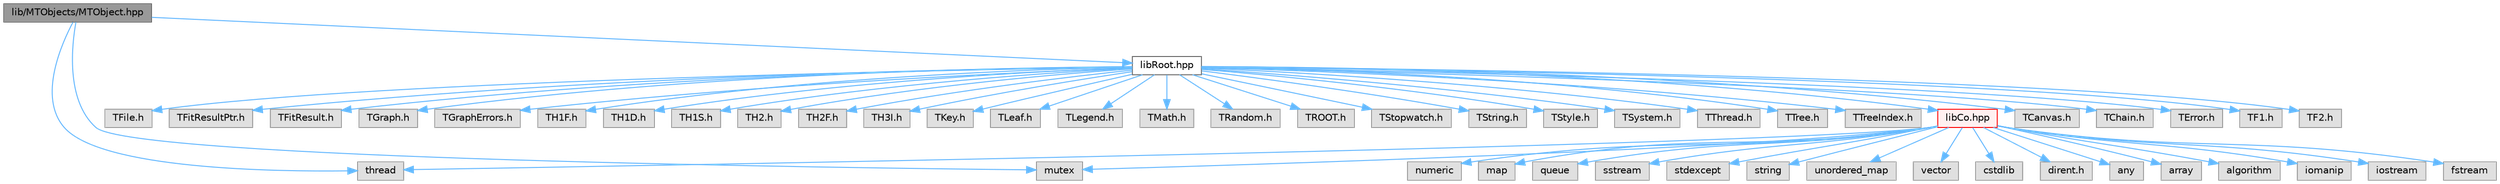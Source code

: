 digraph "lib/MTObjects/MTObject.hpp"
{
 // LATEX_PDF_SIZE
  bgcolor="transparent";
  edge [fontname=Helvetica,fontsize=10,labelfontname=Helvetica,labelfontsize=10];
  node [fontname=Helvetica,fontsize=10,shape=box,height=0.2,width=0.4];
  Node1 [id="Node000001",label="lib/MTObjects/MTObject.hpp",height=0.2,width=0.4,color="gray40", fillcolor="grey60", style="filled", fontcolor="black",tooltip=" "];
  Node1 -> Node2 [id="edge1_Node000001_Node000002",color="steelblue1",style="solid",tooltip=" "];
  Node2 [id="Node000002",label="thread",height=0.2,width=0.4,color="grey60", fillcolor="#E0E0E0", style="filled",tooltip=" "];
  Node1 -> Node3 [id="edge2_Node000001_Node000003",color="steelblue1",style="solid",tooltip=" "];
  Node3 [id="Node000003",label="mutex",height=0.2,width=0.4,color="grey60", fillcolor="#E0E0E0", style="filled",tooltip=" "];
  Node1 -> Node4 [id="edge3_Node000001_Node000004",color="steelblue1",style="solid",tooltip=" "];
  Node4 [id="Node000004",label="libRoot.hpp",height=0.2,width=0.4,color="grey40", fillcolor="white", style="filled",URL="$lib_root_8hpp.html",tooltip=" "];
  Node4 -> Node5 [id="edge4_Node000004_Node000005",color="steelblue1",style="solid",tooltip=" "];
  Node5 [id="Node000005",label="libCo.hpp",height=0.2,width=0.4,color="red", fillcolor="#FFF0F0", style="filled",URL="$lib_co_8hpp.html",tooltip=" "];
  Node5 -> Node6 [id="edge5_Node000005_Node000006",color="steelblue1",style="solid",tooltip=" "];
  Node6 [id="Node000006",label="any",height=0.2,width=0.4,color="grey60", fillcolor="#E0E0E0", style="filled",tooltip=" "];
  Node5 -> Node7 [id="edge6_Node000005_Node000007",color="steelblue1",style="solid",tooltip=" "];
  Node7 [id="Node000007",label="array",height=0.2,width=0.4,color="grey60", fillcolor="#E0E0E0", style="filled",tooltip=" "];
  Node5 -> Node8 [id="edge7_Node000005_Node000008",color="steelblue1",style="solid",tooltip=" "];
  Node8 [id="Node000008",label="algorithm",height=0.2,width=0.4,color="grey60", fillcolor="#E0E0E0", style="filled",tooltip=" "];
  Node5 -> Node9 [id="edge8_Node000005_Node000009",color="steelblue1",style="solid",tooltip=" "];
  Node9 [id="Node000009",label="iomanip",height=0.2,width=0.4,color="grey60", fillcolor="#E0E0E0", style="filled",tooltip=" "];
  Node5 -> Node10 [id="edge9_Node000005_Node000010",color="steelblue1",style="solid",tooltip=" "];
  Node10 [id="Node000010",label="iostream",height=0.2,width=0.4,color="grey60", fillcolor="#E0E0E0", style="filled",tooltip=" "];
  Node5 -> Node11 [id="edge10_Node000005_Node000011",color="steelblue1",style="solid",tooltip=" "];
  Node11 [id="Node000011",label="fstream",height=0.2,width=0.4,color="grey60", fillcolor="#E0E0E0", style="filled",tooltip=" "];
  Node5 -> Node12 [id="edge11_Node000005_Node000012",color="steelblue1",style="solid",tooltip=" "];
  Node12 [id="Node000012",label="numeric",height=0.2,width=0.4,color="grey60", fillcolor="#E0E0E0", style="filled",tooltip=" "];
  Node5 -> Node13 [id="edge12_Node000005_Node000013",color="steelblue1",style="solid",tooltip=" "];
  Node13 [id="Node000013",label="map",height=0.2,width=0.4,color="grey60", fillcolor="#E0E0E0", style="filled",tooltip=" "];
  Node5 -> Node3 [id="edge13_Node000005_Node000003",color="steelblue1",style="solid",tooltip=" "];
  Node5 -> Node14 [id="edge14_Node000005_Node000014",color="steelblue1",style="solid",tooltip=" "];
  Node14 [id="Node000014",label="queue",height=0.2,width=0.4,color="grey60", fillcolor="#E0E0E0", style="filled",tooltip=" "];
  Node5 -> Node15 [id="edge15_Node000005_Node000015",color="steelblue1",style="solid",tooltip=" "];
  Node15 [id="Node000015",label="sstream",height=0.2,width=0.4,color="grey60", fillcolor="#E0E0E0", style="filled",tooltip=" "];
  Node5 -> Node16 [id="edge16_Node000005_Node000016",color="steelblue1",style="solid",tooltip=" "];
  Node16 [id="Node000016",label="stdexcept",height=0.2,width=0.4,color="grey60", fillcolor="#E0E0E0", style="filled",tooltip=" "];
  Node5 -> Node17 [id="edge17_Node000005_Node000017",color="steelblue1",style="solid",tooltip=" "];
  Node17 [id="Node000017",label="string",height=0.2,width=0.4,color="grey60", fillcolor="#E0E0E0", style="filled",tooltip=" "];
  Node5 -> Node2 [id="edge18_Node000005_Node000002",color="steelblue1",style="solid",tooltip=" "];
  Node5 -> Node18 [id="edge19_Node000005_Node000018",color="steelblue1",style="solid",tooltip=" "];
  Node18 [id="Node000018",label="unordered_map",height=0.2,width=0.4,color="grey60", fillcolor="#E0E0E0", style="filled",tooltip=" "];
  Node5 -> Node19 [id="edge20_Node000005_Node000019",color="steelblue1",style="solid",tooltip=" "];
  Node19 [id="Node000019",label="vector",height=0.2,width=0.4,color="grey60", fillcolor="#E0E0E0", style="filled",tooltip=" "];
  Node5 -> Node20 [id="edge21_Node000005_Node000020",color="steelblue1",style="solid",tooltip=" "];
  Node20 [id="Node000020",label="cstdlib",height=0.2,width=0.4,color="grey60", fillcolor="#E0E0E0", style="filled",tooltip=" "];
  Node5 -> Node21 [id="edge22_Node000005_Node000021",color="steelblue1",style="solid",tooltip=" "];
  Node21 [id="Node000021",label="dirent.h",height=0.2,width=0.4,color="grey60", fillcolor="#E0E0E0", style="filled",tooltip=" "];
  Node4 -> Node30 [id="edge23_Node000004_Node000030",color="steelblue1",style="solid",tooltip=" "];
  Node30 [id="Node000030",label="TCanvas.h",height=0.2,width=0.4,color="grey60", fillcolor="#E0E0E0", style="filled",tooltip=" "];
  Node4 -> Node31 [id="edge24_Node000004_Node000031",color="steelblue1",style="solid",tooltip=" "];
  Node31 [id="Node000031",label="TChain.h",height=0.2,width=0.4,color="grey60", fillcolor="#E0E0E0", style="filled",tooltip=" "];
  Node4 -> Node32 [id="edge25_Node000004_Node000032",color="steelblue1",style="solid",tooltip=" "];
  Node32 [id="Node000032",label="TError.h",height=0.2,width=0.4,color="grey60", fillcolor="#E0E0E0", style="filled",tooltip=" "];
  Node4 -> Node33 [id="edge26_Node000004_Node000033",color="steelblue1",style="solid",tooltip=" "];
  Node33 [id="Node000033",label="TF1.h",height=0.2,width=0.4,color="grey60", fillcolor="#E0E0E0", style="filled",tooltip=" "];
  Node4 -> Node34 [id="edge27_Node000004_Node000034",color="steelblue1",style="solid",tooltip=" "];
  Node34 [id="Node000034",label="TF2.h",height=0.2,width=0.4,color="grey60", fillcolor="#E0E0E0", style="filled",tooltip=" "];
  Node4 -> Node35 [id="edge28_Node000004_Node000035",color="steelblue1",style="solid",tooltip=" "];
  Node35 [id="Node000035",label="TFile.h",height=0.2,width=0.4,color="grey60", fillcolor="#E0E0E0", style="filled",tooltip=" "];
  Node4 -> Node36 [id="edge29_Node000004_Node000036",color="steelblue1",style="solid",tooltip=" "];
  Node36 [id="Node000036",label="TFitResultPtr.h",height=0.2,width=0.4,color="grey60", fillcolor="#E0E0E0", style="filled",tooltip=" "];
  Node4 -> Node37 [id="edge30_Node000004_Node000037",color="steelblue1",style="solid",tooltip=" "];
  Node37 [id="Node000037",label="TFitResult.h",height=0.2,width=0.4,color="grey60", fillcolor="#E0E0E0", style="filled",tooltip=" "];
  Node4 -> Node38 [id="edge31_Node000004_Node000038",color="steelblue1",style="solid",tooltip=" "];
  Node38 [id="Node000038",label="TGraph.h",height=0.2,width=0.4,color="grey60", fillcolor="#E0E0E0", style="filled",tooltip=" "];
  Node4 -> Node39 [id="edge32_Node000004_Node000039",color="steelblue1",style="solid",tooltip=" "];
  Node39 [id="Node000039",label="TGraphErrors.h",height=0.2,width=0.4,color="grey60", fillcolor="#E0E0E0", style="filled",tooltip=" "];
  Node4 -> Node40 [id="edge33_Node000004_Node000040",color="steelblue1",style="solid",tooltip=" "];
  Node40 [id="Node000040",label="TH1F.h",height=0.2,width=0.4,color="grey60", fillcolor="#E0E0E0", style="filled",tooltip=" "];
  Node4 -> Node41 [id="edge34_Node000004_Node000041",color="steelblue1",style="solid",tooltip=" "];
  Node41 [id="Node000041",label="TH1D.h",height=0.2,width=0.4,color="grey60", fillcolor="#E0E0E0", style="filled",tooltip=" "];
  Node4 -> Node42 [id="edge35_Node000004_Node000042",color="steelblue1",style="solid",tooltip=" "];
  Node42 [id="Node000042",label="TH1S.h",height=0.2,width=0.4,color="grey60", fillcolor="#E0E0E0", style="filled",tooltip=" "];
  Node4 -> Node43 [id="edge36_Node000004_Node000043",color="steelblue1",style="solid",tooltip=" "];
  Node43 [id="Node000043",label="TH2.h",height=0.2,width=0.4,color="grey60", fillcolor="#E0E0E0", style="filled",tooltip=" "];
  Node4 -> Node44 [id="edge37_Node000004_Node000044",color="steelblue1",style="solid",tooltip=" "];
  Node44 [id="Node000044",label="TH2F.h",height=0.2,width=0.4,color="grey60", fillcolor="#E0E0E0", style="filled",tooltip=" "];
  Node4 -> Node45 [id="edge38_Node000004_Node000045",color="steelblue1",style="solid",tooltip=" "];
  Node45 [id="Node000045",label="TH3I.h",height=0.2,width=0.4,color="grey60", fillcolor="#E0E0E0", style="filled",tooltip=" "];
  Node4 -> Node46 [id="edge39_Node000004_Node000046",color="steelblue1",style="solid",tooltip=" "];
  Node46 [id="Node000046",label="TKey.h",height=0.2,width=0.4,color="grey60", fillcolor="#E0E0E0", style="filled",tooltip=" "];
  Node4 -> Node47 [id="edge40_Node000004_Node000047",color="steelblue1",style="solid",tooltip=" "];
  Node47 [id="Node000047",label="TLeaf.h",height=0.2,width=0.4,color="grey60", fillcolor="#E0E0E0", style="filled",tooltip=" "];
  Node4 -> Node48 [id="edge41_Node000004_Node000048",color="steelblue1",style="solid",tooltip=" "];
  Node48 [id="Node000048",label="TLegend.h",height=0.2,width=0.4,color="grey60", fillcolor="#E0E0E0", style="filled",tooltip=" "];
  Node4 -> Node49 [id="edge42_Node000004_Node000049",color="steelblue1",style="solid",tooltip=" "];
  Node49 [id="Node000049",label="TMath.h",height=0.2,width=0.4,color="grey60", fillcolor="#E0E0E0", style="filled",tooltip=" "];
  Node4 -> Node50 [id="edge43_Node000004_Node000050",color="steelblue1",style="solid",tooltip=" "];
  Node50 [id="Node000050",label="TRandom.h",height=0.2,width=0.4,color="grey60", fillcolor="#E0E0E0", style="filled",tooltip=" "];
  Node4 -> Node51 [id="edge44_Node000004_Node000051",color="steelblue1",style="solid",tooltip=" "];
  Node51 [id="Node000051",label="TROOT.h",height=0.2,width=0.4,color="grey60", fillcolor="#E0E0E0", style="filled",tooltip=" "];
  Node4 -> Node52 [id="edge45_Node000004_Node000052",color="steelblue1",style="solid",tooltip=" "];
  Node52 [id="Node000052",label="TStopwatch.h",height=0.2,width=0.4,color="grey60", fillcolor="#E0E0E0", style="filled",tooltip=" "];
  Node4 -> Node53 [id="edge46_Node000004_Node000053",color="steelblue1",style="solid",tooltip=" "];
  Node53 [id="Node000053",label="TString.h",height=0.2,width=0.4,color="grey60", fillcolor="#E0E0E0", style="filled",tooltip=" "];
  Node4 -> Node54 [id="edge47_Node000004_Node000054",color="steelblue1",style="solid",tooltip=" "];
  Node54 [id="Node000054",label="TStyle.h",height=0.2,width=0.4,color="grey60", fillcolor="#E0E0E0", style="filled",tooltip=" "];
  Node4 -> Node55 [id="edge48_Node000004_Node000055",color="steelblue1",style="solid",tooltip=" "];
  Node55 [id="Node000055",label="TSystem.h",height=0.2,width=0.4,color="grey60", fillcolor="#E0E0E0", style="filled",tooltip=" "];
  Node4 -> Node56 [id="edge49_Node000004_Node000056",color="steelblue1",style="solid",tooltip=" "];
  Node56 [id="Node000056",label="TThread.h",height=0.2,width=0.4,color="grey60", fillcolor="#E0E0E0", style="filled",tooltip=" "];
  Node4 -> Node57 [id="edge50_Node000004_Node000057",color="steelblue1",style="solid",tooltip=" "];
  Node57 [id="Node000057",label="TTree.h",height=0.2,width=0.4,color="grey60", fillcolor="#E0E0E0", style="filled",tooltip=" "];
  Node4 -> Node58 [id="edge51_Node000004_Node000058",color="steelblue1",style="solid",tooltip=" "];
  Node58 [id="Node000058",label="TTreeIndex.h",height=0.2,width=0.4,color="grey60", fillcolor="#E0E0E0", style="filled",tooltip=" "];
}
